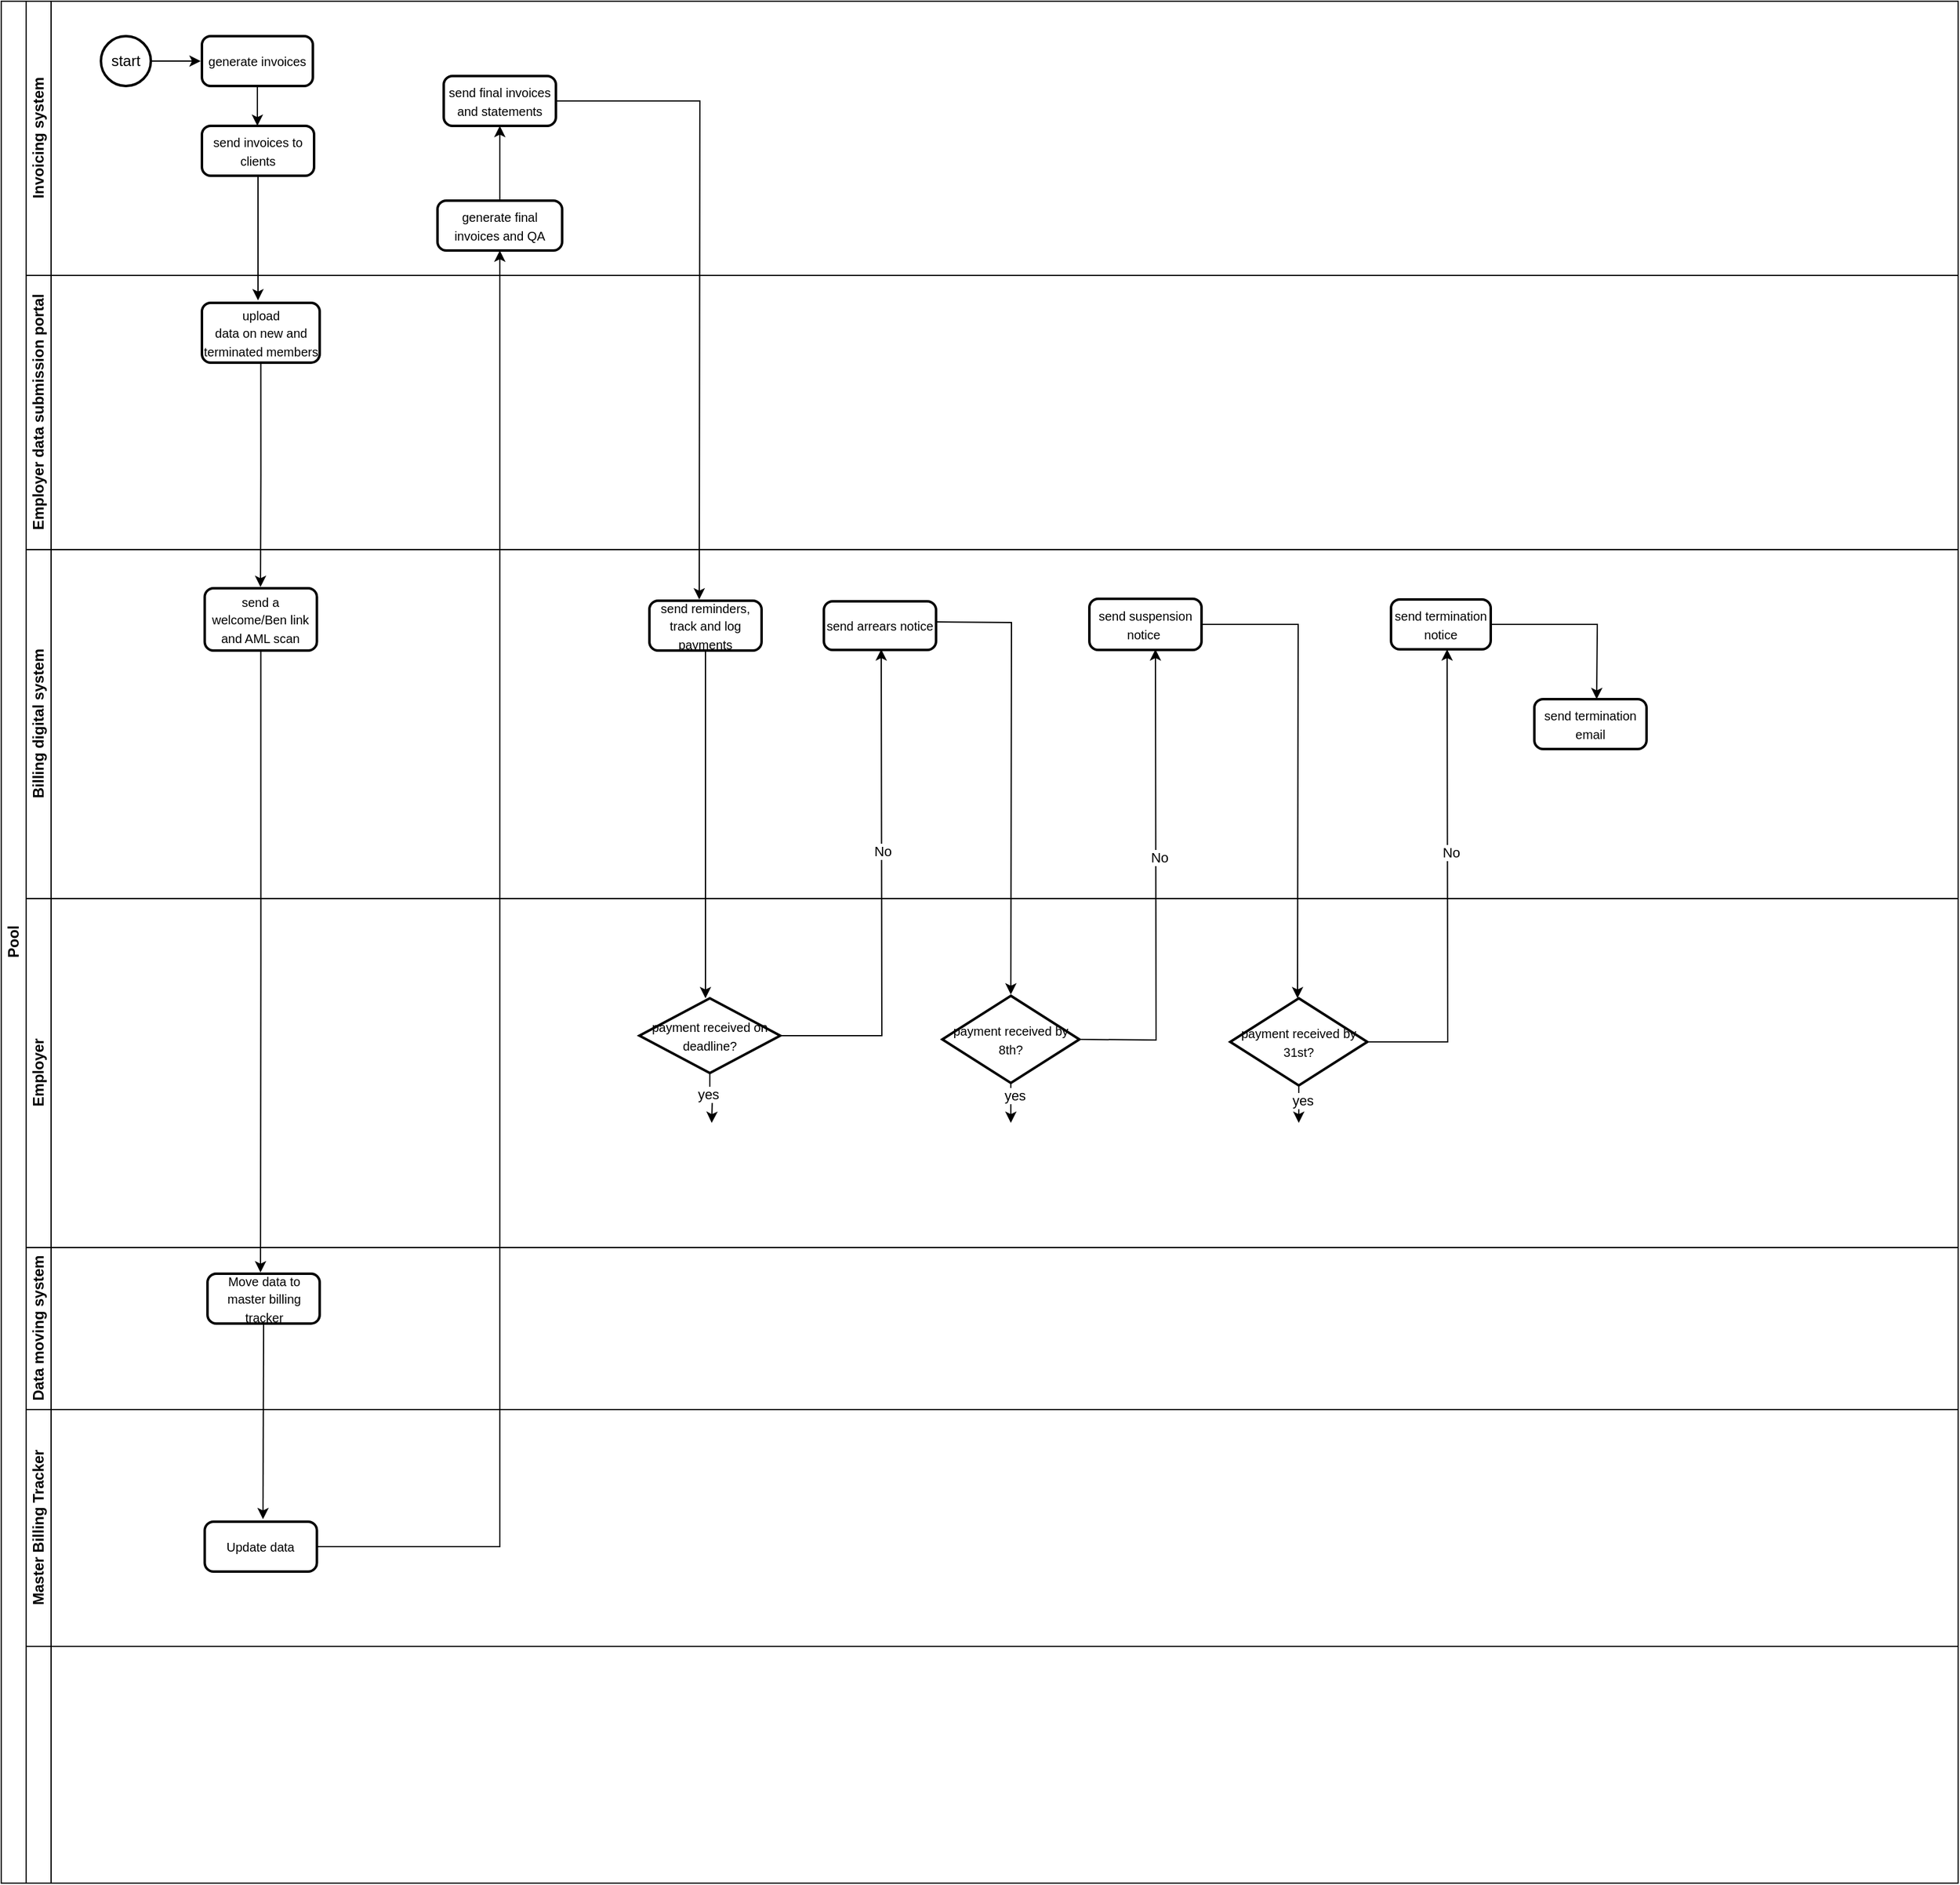 <mxfile version="26.1.0">
  <diagram id="prtHgNgQTEPvFCAcTncT" name="Page-1">
    <mxGraphModel dx="1050" dy="557" grid="1" gridSize="10" guides="1" tooltips="1" connect="1" arrows="1" fold="1" page="1" pageScale="1" pageWidth="827" pageHeight="1169" math="0" shadow="0">
      <root>
        <mxCell id="0" />
        <mxCell id="1" parent="0" />
        <mxCell id="dNxyNK7c78bLwvsdeMH5-19" value="Pool" style="swimlane;html=1;childLayout=stackLayout;resizeParent=1;resizeParentMax=0;horizontal=0;startSize=20;horizontalStack=0;" parent="1" vertex="1">
          <mxGeometry x="120" y="120" width="1570" height="1510" as="geometry" />
        </mxCell>
        <mxCell id="dNxyNK7c78bLwvsdeMH5-20" value="Invoicing system" style="swimlane;html=1;startSize=20;horizontal=0;" parent="dNxyNK7c78bLwvsdeMH5-19" vertex="1">
          <mxGeometry x="20" width="1550" height="220" as="geometry" />
        </mxCell>
        <mxCell id="t0UmOrOMIOyCs7az6NML-1" style="edgeStyle=orthogonalEdgeStyle;rounded=0;orthogonalLoop=1;jettySize=auto;html=1;" edge="1" parent="dNxyNK7c78bLwvsdeMH5-20" source="BcFGD0WW04qHaMd6meB6-10">
          <mxGeometry relative="1" as="geometry">
            <mxPoint x="185.5" y="100" as="targetPoint" />
          </mxGeometry>
        </mxCell>
        <mxCell id="BcFGD0WW04qHaMd6meB6-10" value="&lt;span style=&quot;font-family: Aptos, sans-serif;&quot; lang=&quot;EN-US&quot;&gt;&lt;font style=&quot;font-size: 10px;&quot;&gt;generate invoices&lt;/font&gt;&lt;/span&gt;" style="rounded=1;whiteSpace=wrap;html=1;absoluteArcSize=1;arcSize=14;strokeWidth=2;" parent="dNxyNK7c78bLwvsdeMH5-20" vertex="1">
          <mxGeometry x="141" y="28" width="89" height="40" as="geometry" />
        </mxCell>
        <mxCell id="BcFGD0WW04qHaMd6meB6-16" style="edgeStyle=orthogonalEdgeStyle;rounded=0;orthogonalLoop=1;jettySize=auto;html=1;exitX=1;exitY=0.5;exitDx=0;exitDy=0;exitPerimeter=0;" parent="dNxyNK7c78bLwvsdeMH5-20" source="BcFGD0WW04qHaMd6meB6-17" edge="1">
          <mxGeometry relative="1" as="geometry">
            <mxPoint x="140" y="48" as="targetPoint" />
          </mxGeometry>
        </mxCell>
        <mxCell id="BcFGD0WW04qHaMd6meB6-17" value="start" style="strokeWidth=2;html=1;shape=mxgraph.flowchart.start_2;whiteSpace=wrap;" parent="dNxyNK7c78bLwvsdeMH5-20" vertex="1">
          <mxGeometry x="60" y="28" width="40" height="40" as="geometry" />
        </mxCell>
        <mxCell id="t0UmOrOMIOyCs7az6NML-6" style="edgeStyle=orthogonalEdgeStyle;rounded=0;orthogonalLoop=1;jettySize=auto;html=1;exitX=0.5;exitY=1;exitDx=0;exitDy=0;" edge="1" parent="dNxyNK7c78bLwvsdeMH5-20" source="t0UmOrOMIOyCs7az6NML-3">
          <mxGeometry relative="1" as="geometry">
            <mxPoint x="186" y="240" as="targetPoint" />
          </mxGeometry>
        </mxCell>
        <mxCell id="t0UmOrOMIOyCs7az6NML-3" value="&lt;font style=&quot;font-size: 10px;&quot;&gt;send invoices to clients&lt;/font&gt;" style="rounded=1;whiteSpace=wrap;html=1;absoluteArcSize=1;arcSize=14;strokeWidth=2;" vertex="1" parent="dNxyNK7c78bLwvsdeMH5-20">
          <mxGeometry x="141" y="100" width="90" height="40" as="geometry" />
        </mxCell>
        <mxCell id="t0UmOrOMIOyCs7az6NML-21" style="edgeStyle=orthogonalEdgeStyle;rounded=0;orthogonalLoop=1;jettySize=auto;html=1;exitX=0.5;exitY=0;exitDx=0;exitDy=0;" edge="1" parent="dNxyNK7c78bLwvsdeMH5-20" source="t0UmOrOMIOyCs7az6NML-20">
          <mxGeometry relative="1" as="geometry">
            <mxPoint x="380" y="100" as="targetPoint" />
          </mxGeometry>
        </mxCell>
        <mxCell id="t0UmOrOMIOyCs7az6NML-20" value="&lt;font style=&quot;font-size: 10px;&quot;&gt;generate final invoices and QA&lt;/font&gt;" style="rounded=1;whiteSpace=wrap;html=1;absoluteArcSize=1;arcSize=14;strokeWidth=2;" vertex="1" parent="dNxyNK7c78bLwvsdeMH5-20">
          <mxGeometry x="330" y="160" width="100" height="40" as="geometry" />
        </mxCell>
        <mxCell id="t0UmOrOMIOyCs7az6NML-23" style="edgeStyle=orthogonalEdgeStyle;rounded=0;orthogonalLoop=1;jettySize=auto;html=1;exitX=1;exitY=0.5;exitDx=0;exitDy=0;" edge="1" parent="dNxyNK7c78bLwvsdeMH5-20" source="t0UmOrOMIOyCs7az6NML-22">
          <mxGeometry relative="1" as="geometry">
            <mxPoint x="540" y="480" as="targetPoint" />
          </mxGeometry>
        </mxCell>
        <mxCell id="t0UmOrOMIOyCs7az6NML-22" value="&lt;font style=&quot;font-size: 10px;&quot;&gt;send final invoices and statements&lt;/font&gt;" style="rounded=1;whiteSpace=wrap;html=1;absoluteArcSize=1;arcSize=14;strokeWidth=2;" vertex="1" parent="dNxyNK7c78bLwvsdeMH5-20">
          <mxGeometry x="335" y="60" width="90" height="40" as="geometry" />
        </mxCell>
        <mxCell id="dNxyNK7c78bLwvsdeMH5-21" value="Employer data submission portal" style="swimlane;html=1;startSize=20;horizontal=0;" parent="dNxyNK7c78bLwvsdeMH5-19" vertex="1">
          <mxGeometry x="20" y="220" width="1550" height="220" as="geometry" />
        </mxCell>
        <mxCell id="t0UmOrOMIOyCs7az6NML-7" style="edgeStyle=orthogonalEdgeStyle;rounded=0;orthogonalLoop=1;jettySize=auto;html=1;exitX=0.5;exitY=1;exitDx=0;exitDy=0;" edge="1" parent="dNxyNK7c78bLwvsdeMH5-21" source="t0UmOrOMIOyCs7az6NML-5">
          <mxGeometry relative="1" as="geometry">
            <mxPoint x="188" y="250" as="targetPoint" />
          </mxGeometry>
        </mxCell>
        <mxCell id="t0UmOrOMIOyCs7az6NML-5" value="&lt;span style=&quot;font-family: Aptos, sans-serif;&quot; lang=&quot;EN-US&quot;&gt;&lt;font style=&quot;font-size: 10px;&quot;&gt;upload&lt;br&gt;data on new and terminated members&lt;/font&gt;&lt;/span&gt;" style="rounded=1;whiteSpace=wrap;html=1;absoluteArcSize=1;arcSize=14;strokeWidth=2;" vertex="1" parent="dNxyNK7c78bLwvsdeMH5-21">
          <mxGeometry x="141" y="22" width="94.5" height="48" as="geometry" />
        </mxCell>
        <mxCell id="dNxyNK7c78bLwvsdeMH5-22" value="Billing digital system" style="swimlane;html=1;startSize=20;horizontal=0;" parent="dNxyNK7c78bLwvsdeMH5-19" vertex="1">
          <mxGeometry x="20" y="440" width="1550" height="280" as="geometry" />
        </mxCell>
        <mxCell id="t0UmOrOMIOyCs7az6NML-25" style="edgeStyle=orthogonalEdgeStyle;rounded=0;orthogonalLoop=1;jettySize=auto;html=1;exitX=0.5;exitY=1;exitDx=0;exitDy=0;" edge="1" parent="dNxyNK7c78bLwvsdeMH5-22" source="t0UmOrOMIOyCs7az6NML-10">
          <mxGeometry relative="1" as="geometry">
            <mxPoint x="188" y="580" as="targetPoint" />
          </mxGeometry>
        </mxCell>
        <mxCell id="t0UmOrOMIOyCs7az6NML-10" value="&lt;font style=&quot;font-size: 10px;&quot;&gt;send a welcome/Ben link and AML scan&lt;/font&gt;" style="rounded=1;whiteSpace=wrap;html=1;absoluteArcSize=1;arcSize=14;strokeWidth=2;" vertex="1" parent="dNxyNK7c78bLwvsdeMH5-22">
          <mxGeometry x="143.25" y="31" width="90" height="50" as="geometry" />
        </mxCell>
        <mxCell id="t0UmOrOMIOyCs7az6NML-28" style="edgeStyle=orthogonalEdgeStyle;rounded=0;orthogonalLoop=1;jettySize=auto;html=1;exitX=0.5;exitY=1;exitDx=0;exitDy=0;" edge="1" parent="dNxyNK7c78bLwvsdeMH5-22" source="t0UmOrOMIOyCs7az6NML-24">
          <mxGeometry relative="1" as="geometry">
            <mxPoint x="545" y="360" as="targetPoint" />
          </mxGeometry>
        </mxCell>
        <mxCell id="t0UmOrOMIOyCs7az6NML-24" value="&lt;font style=&quot;font-size: 10px;&quot;&gt;send reminders, track and log payments&lt;/font&gt;" style="rounded=1;whiteSpace=wrap;html=1;absoluteArcSize=1;arcSize=14;strokeWidth=2;" vertex="1" parent="dNxyNK7c78bLwvsdeMH5-22">
          <mxGeometry x="500" y="41" width="90" height="40" as="geometry" />
        </mxCell>
        <mxCell id="t0UmOrOMIOyCs7az6NML-33" value="&lt;font style=&quot;font-size: 10px;&quot;&gt;send arrears notice&lt;/font&gt;" style="rounded=1;whiteSpace=wrap;html=1;absoluteArcSize=1;arcSize=14;strokeWidth=2;" vertex="1" parent="dNxyNK7c78bLwvsdeMH5-22">
          <mxGeometry x="640" y="41.5" width="90" height="39" as="geometry" />
        </mxCell>
        <mxCell id="t0UmOrOMIOyCs7az6NML-46" style="edgeStyle=orthogonalEdgeStyle;rounded=0;orthogonalLoop=1;jettySize=auto;html=1;exitX=1;exitY=0.5;exitDx=0;exitDy=0;" edge="1" parent="dNxyNK7c78bLwvsdeMH5-22" source="t0UmOrOMIOyCs7az6NML-44">
          <mxGeometry relative="1" as="geometry">
            <mxPoint x="1020" y="360" as="targetPoint" />
          </mxGeometry>
        </mxCell>
        <mxCell id="t0UmOrOMIOyCs7az6NML-44" value="&lt;font style=&quot;font-size: 10px;&quot;&gt;send suspension notice&amp;nbsp;&lt;/font&gt;" style="rounded=1;whiteSpace=wrap;html=1;absoluteArcSize=1;arcSize=14;strokeWidth=2;" vertex="1" parent="dNxyNK7c78bLwvsdeMH5-22">
          <mxGeometry x="853" y="39.5" width="90" height="41" as="geometry" />
        </mxCell>
        <mxCell id="t0UmOrOMIOyCs7az6NML-52" style="edgeStyle=orthogonalEdgeStyle;rounded=0;orthogonalLoop=1;jettySize=auto;html=1;exitX=1;exitY=0.5;exitDx=0;exitDy=0;" edge="1" parent="dNxyNK7c78bLwvsdeMH5-22" source="t0UmOrOMIOyCs7az6NML-50">
          <mxGeometry relative="1" as="geometry">
            <mxPoint x="1260" y="120" as="targetPoint" />
          </mxGeometry>
        </mxCell>
        <mxCell id="t0UmOrOMIOyCs7az6NML-50" value="&lt;font style=&quot;font-size: 10px;&quot;&gt;send termination notice&lt;/font&gt;" style="rounded=1;whiteSpace=wrap;html=1;absoluteArcSize=1;arcSize=14;strokeWidth=2;" vertex="1" parent="dNxyNK7c78bLwvsdeMH5-22">
          <mxGeometry x="1095" y="40" width="80" height="40" as="geometry" />
        </mxCell>
        <mxCell id="t0UmOrOMIOyCs7az6NML-60" value="&lt;font style=&quot;font-size: 10px;&quot;&gt;send termination email&lt;/font&gt;" style="rounded=1;whiteSpace=wrap;html=1;absoluteArcSize=1;arcSize=14;strokeWidth=2;" vertex="1" parent="dNxyNK7c78bLwvsdeMH5-22">
          <mxGeometry x="1210" y="120" width="90" height="40" as="geometry" />
        </mxCell>
        <mxCell id="t0UmOrOMIOyCs7az6NML-27" value="Employer" style="swimlane;html=1;startSize=20;horizontal=0;" vertex="1" parent="dNxyNK7c78bLwvsdeMH5-19">
          <mxGeometry x="20" y="720" width="1550" height="280" as="geometry" />
        </mxCell>
        <mxCell id="t0UmOrOMIOyCs7az6NML-54" style="edgeStyle=orthogonalEdgeStyle;rounded=0;orthogonalLoop=1;jettySize=auto;html=1;exitX=0.5;exitY=1;exitDx=0;exitDy=0;exitPerimeter=0;" edge="1" parent="t0UmOrOMIOyCs7az6NML-27" source="t0UmOrOMIOyCs7az6NML-31">
          <mxGeometry relative="1" as="geometry">
            <mxPoint x="550" y="180" as="targetPoint" />
          </mxGeometry>
        </mxCell>
        <mxCell id="t0UmOrOMIOyCs7az6NML-55" value="yes" style="edgeLabel;html=1;align=center;verticalAlign=middle;resizable=0;points=[];" vertex="1" connectable="0" parent="t0UmOrOMIOyCs7az6NML-54">
          <mxGeometry x="-0.202" y="-2" relative="1" as="geometry">
            <mxPoint as="offset" />
          </mxGeometry>
        </mxCell>
        <mxCell id="t0UmOrOMIOyCs7az6NML-31" value="&lt;font style=&quot;font-size: 10px;&quot;&gt;payment received on deadline?&lt;/font&gt;" style="strokeWidth=2;html=1;shape=mxgraph.flowchart.decision;whiteSpace=wrap;" vertex="1" parent="t0UmOrOMIOyCs7az6NML-27">
          <mxGeometry x="492" y="80" width="113" height="60" as="geometry" />
        </mxCell>
        <mxCell id="t0UmOrOMIOyCs7az6NML-40" style="edgeStyle=orthogonalEdgeStyle;rounded=0;orthogonalLoop=1;jettySize=auto;html=1;exitX=1;exitY=0.5;exitDx=0;exitDy=0;exitPerimeter=0;" edge="1" parent="t0UmOrOMIOyCs7az6NML-27">
          <mxGeometry relative="1" as="geometry">
            <mxPoint x="906" y="-200" as="targetPoint" />
            <mxPoint x="846" y="113" as="sourcePoint" />
          </mxGeometry>
        </mxCell>
        <mxCell id="t0UmOrOMIOyCs7az6NML-43" value="No" style="edgeLabel;html=1;align=center;verticalAlign=middle;resizable=0;points=[];" vertex="1" connectable="0" parent="t0UmOrOMIOyCs7az6NML-40">
          <mxGeometry x="0.11" y="-2" relative="1" as="geometry">
            <mxPoint as="offset" />
          </mxGeometry>
        </mxCell>
        <mxCell id="t0UmOrOMIOyCs7az6NML-56" style="edgeStyle=orthogonalEdgeStyle;rounded=0;orthogonalLoop=1;jettySize=auto;html=1;exitX=0.5;exitY=1;exitDx=0;exitDy=0;exitPerimeter=0;" edge="1" parent="t0UmOrOMIOyCs7az6NML-27" source="t0UmOrOMIOyCs7az6NML-36">
          <mxGeometry relative="1" as="geometry">
            <mxPoint x="790" y="180" as="targetPoint" />
          </mxGeometry>
        </mxCell>
        <mxCell id="t0UmOrOMIOyCs7az6NML-57" value="yes" style="edgeLabel;html=1;align=center;verticalAlign=middle;resizable=0;points=[];" vertex="1" connectable="0" parent="t0UmOrOMIOyCs7az6NML-56">
          <mxGeometry x="-0.375" y="3" relative="1" as="geometry">
            <mxPoint as="offset" />
          </mxGeometry>
        </mxCell>
        <mxCell id="t0UmOrOMIOyCs7az6NML-36" value="&lt;font style=&quot;font-size: 10px;&quot;&gt;payment received by 8th?&lt;/font&gt;" style="strokeWidth=2;html=1;shape=mxgraph.flowchart.decision;whiteSpace=wrap;" vertex="1" parent="t0UmOrOMIOyCs7az6NML-27">
          <mxGeometry x="735" y="78" width="110" height="70" as="geometry" />
        </mxCell>
        <mxCell id="t0UmOrOMIOyCs7az6NML-48" style="edgeStyle=orthogonalEdgeStyle;rounded=0;orthogonalLoop=1;jettySize=auto;html=1;exitX=1;exitY=0.5;exitDx=0;exitDy=0;exitPerimeter=0;" edge="1" parent="t0UmOrOMIOyCs7az6NML-27" source="t0UmOrOMIOyCs7az6NML-47">
          <mxGeometry relative="1" as="geometry">
            <mxPoint x="1140" y="-200" as="targetPoint" />
          </mxGeometry>
        </mxCell>
        <mxCell id="t0UmOrOMIOyCs7az6NML-49" value="No" style="edgeLabel;html=1;align=center;verticalAlign=middle;resizable=0;points=[];" vertex="1" connectable="0" parent="t0UmOrOMIOyCs7az6NML-48">
          <mxGeometry x="0.143" y="-2" relative="1" as="geometry">
            <mxPoint as="offset" />
          </mxGeometry>
        </mxCell>
        <mxCell id="t0UmOrOMIOyCs7az6NML-58" style="edgeStyle=orthogonalEdgeStyle;rounded=0;orthogonalLoop=1;jettySize=auto;html=1;exitX=0.5;exitY=1;exitDx=0;exitDy=0;exitPerimeter=0;" edge="1" parent="t0UmOrOMIOyCs7az6NML-27" source="t0UmOrOMIOyCs7az6NML-47">
          <mxGeometry relative="1" as="geometry">
            <mxPoint x="1021" y="180" as="targetPoint" />
          </mxGeometry>
        </mxCell>
        <mxCell id="t0UmOrOMIOyCs7az6NML-59" value="yes" style="edgeLabel;html=1;align=center;verticalAlign=middle;resizable=0;points=[];" vertex="1" connectable="0" parent="t0UmOrOMIOyCs7az6NML-58">
          <mxGeometry x="-0.2" y="3" relative="1" as="geometry">
            <mxPoint as="offset" />
          </mxGeometry>
        </mxCell>
        <mxCell id="t0UmOrOMIOyCs7az6NML-47" value="&lt;font style=&quot;font-size: 10px;&quot;&gt;payment received by 31st?&lt;/font&gt;" style="strokeWidth=2;html=1;shape=mxgraph.flowchart.decision;whiteSpace=wrap;" vertex="1" parent="t0UmOrOMIOyCs7az6NML-27">
          <mxGeometry x="966" y="80" width="110" height="70" as="geometry" />
        </mxCell>
        <mxCell id="t0UmOrOMIOyCs7az6NML-12" value="Data moving system" style="swimlane;html=1;startSize=20;horizontal=0;" vertex="1" parent="dNxyNK7c78bLwvsdeMH5-19">
          <mxGeometry x="20" y="1000" width="1550" height="130" as="geometry" />
        </mxCell>
        <mxCell id="t0UmOrOMIOyCs7az6NML-15" style="edgeStyle=orthogonalEdgeStyle;rounded=0;orthogonalLoop=1;jettySize=auto;html=1;exitX=0.5;exitY=1;exitDx=0;exitDy=0;" edge="1" parent="t0UmOrOMIOyCs7az6NML-12" source="t0UmOrOMIOyCs7az6NML-14">
          <mxGeometry relative="1" as="geometry">
            <mxPoint x="190" y="218" as="targetPoint" />
          </mxGeometry>
        </mxCell>
        <mxCell id="t0UmOrOMIOyCs7az6NML-14" value="&lt;font style=&quot;font-size: 10px;&quot;&gt;Move data to master billing tracker&lt;/font&gt;" style="rounded=1;whiteSpace=wrap;html=1;absoluteArcSize=1;arcSize=14;strokeWidth=2;" vertex="1" parent="t0UmOrOMIOyCs7az6NML-12">
          <mxGeometry x="145.5" y="21" width="90" height="40" as="geometry" />
        </mxCell>
        <mxCell id="t0UmOrOMIOyCs7az6NML-11" value="Master Billing Tracker" style="swimlane;html=1;startSize=20;horizontal=0;" vertex="1" parent="dNxyNK7c78bLwvsdeMH5-19">
          <mxGeometry x="20" y="1130" width="1550" height="190" as="geometry" />
        </mxCell>
        <mxCell id="t0UmOrOMIOyCs7az6NML-16" value="&lt;font style=&quot;font-size: 10px;&quot;&gt;Update data&lt;/font&gt;" style="rounded=1;whiteSpace=wrap;html=1;absoluteArcSize=1;arcSize=14;strokeWidth=2;" vertex="1" parent="t0UmOrOMIOyCs7az6NML-11">
          <mxGeometry x="143.25" y="90" width="90" height="40" as="geometry" />
        </mxCell>
        <mxCell id="t0UmOrOMIOyCs7az6NML-17" style="swimlane;html=1;startSize=20;horizontal=0;" vertex="1" parent="dNxyNK7c78bLwvsdeMH5-19">
          <mxGeometry x="20" y="1320" width="1550" height="190" as="geometry" />
        </mxCell>
        <mxCell id="t0UmOrOMIOyCs7az6NML-19" style="edgeStyle=orthogonalEdgeStyle;rounded=0;orthogonalLoop=1;jettySize=auto;html=1;exitX=1;exitY=0.5;exitDx=0;exitDy=0;entryX=0.5;entryY=1;entryDx=0;entryDy=0;" edge="1" parent="dNxyNK7c78bLwvsdeMH5-19" source="t0UmOrOMIOyCs7az6NML-16" target="t0UmOrOMIOyCs7az6NML-20">
          <mxGeometry relative="1" as="geometry">
            <mxPoint x="400" y="320" as="targetPoint" />
          </mxGeometry>
        </mxCell>
        <mxCell id="t0UmOrOMIOyCs7az6NML-32" style="edgeStyle=orthogonalEdgeStyle;rounded=0;orthogonalLoop=1;jettySize=auto;html=1;exitX=1;exitY=0.5;exitDx=0;exitDy=0;exitPerimeter=0;" edge="1" parent="dNxyNK7c78bLwvsdeMH5-19" source="t0UmOrOMIOyCs7az6NML-31">
          <mxGeometry relative="1" as="geometry">
            <mxPoint x="706" y="520" as="targetPoint" />
            <mxPoint x="634" y="830" as="sourcePoint" />
          </mxGeometry>
        </mxCell>
        <mxCell id="t0UmOrOMIOyCs7az6NML-37" value="No" style="edgeLabel;html=1;align=center;verticalAlign=middle;resizable=0;points=[];" vertex="1" connectable="0" parent="t0UmOrOMIOyCs7az6NML-32">
          <mxGeometry x="0.172" relative="1" as="geometry">
            <mxPoint as="offset" />
          </mxGeometry>
        </mxCell>
        <mxCell id="t0UmOrOMIOyCs7az6NML-35" style="edgeStyle=orthogonalEdgeStyle;rounded=0;orthogonalLoop=1;jettySize=auto;html=1;entryX=0.5;entryY=0;entryDx=0;entryDy=0;entryPerimeter=0;" edge="1" parent="dNxyNK7c78bLwvsdeMH5-19">
          <mxGeometry relative="1" as="geometry">
            <mxPoint x="810" y="797" as="targetPoint" />
            <mxPoint x="750" y="498" as="sourcePoint" />
          </mxGeometry>
        </mxCell>
      </root>
    </mxGraphModel>
  </diagram>
</mxfile>
